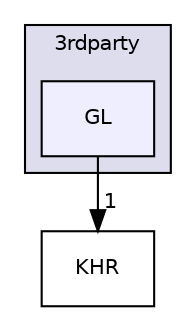 digraph "/home/travis/build/AliceO2Group/AliceO2/GPU/GPUTracking/Standalone/display/3rdparty/GL" {
  bgcolor=transparent;
  compound=true
  node [ fontsize="10", fontname="Helvetica"];
  edge [ labelfontsize="10", labelfontname="Helvetica"];
  subgraph clusterdir_e4355937d4e504b5ac6a08fd939c1731 {
    graph [ bgcolor="#ddddee", pencolor="black", label="3rdparty" fontname="Helvetica", fontsize="10", URL="dir_e4355937d4e504b5ac6a08fd939c1731.html"]
  dir_8eeb44cba3bd5c67dbc1ad9c1f0bdc6f [shape=box, label="GL", style="filled", fillcolor="#eeeeff", pencolor="black", URL="dir_8eeb44cba3bd5c67dbc1ad9c1f0bdc6f.html"];
  }
  dir_7e7bb171bbaf3913b9154d909cb0e0c7 [shape=box label="KHR" URL="dir_7e7bb171bbaf3913b9154d909cb0e0c7.html"];
  dir_8eeb44cba3bd5c67dbc1ad9c1f0bdc6f->dir_7e7bb171bbaf3913b9154d909cb0e0c7 [headlabel="1", labeldistance=1.5 headhref="dir_000694_000695.html"];
}
